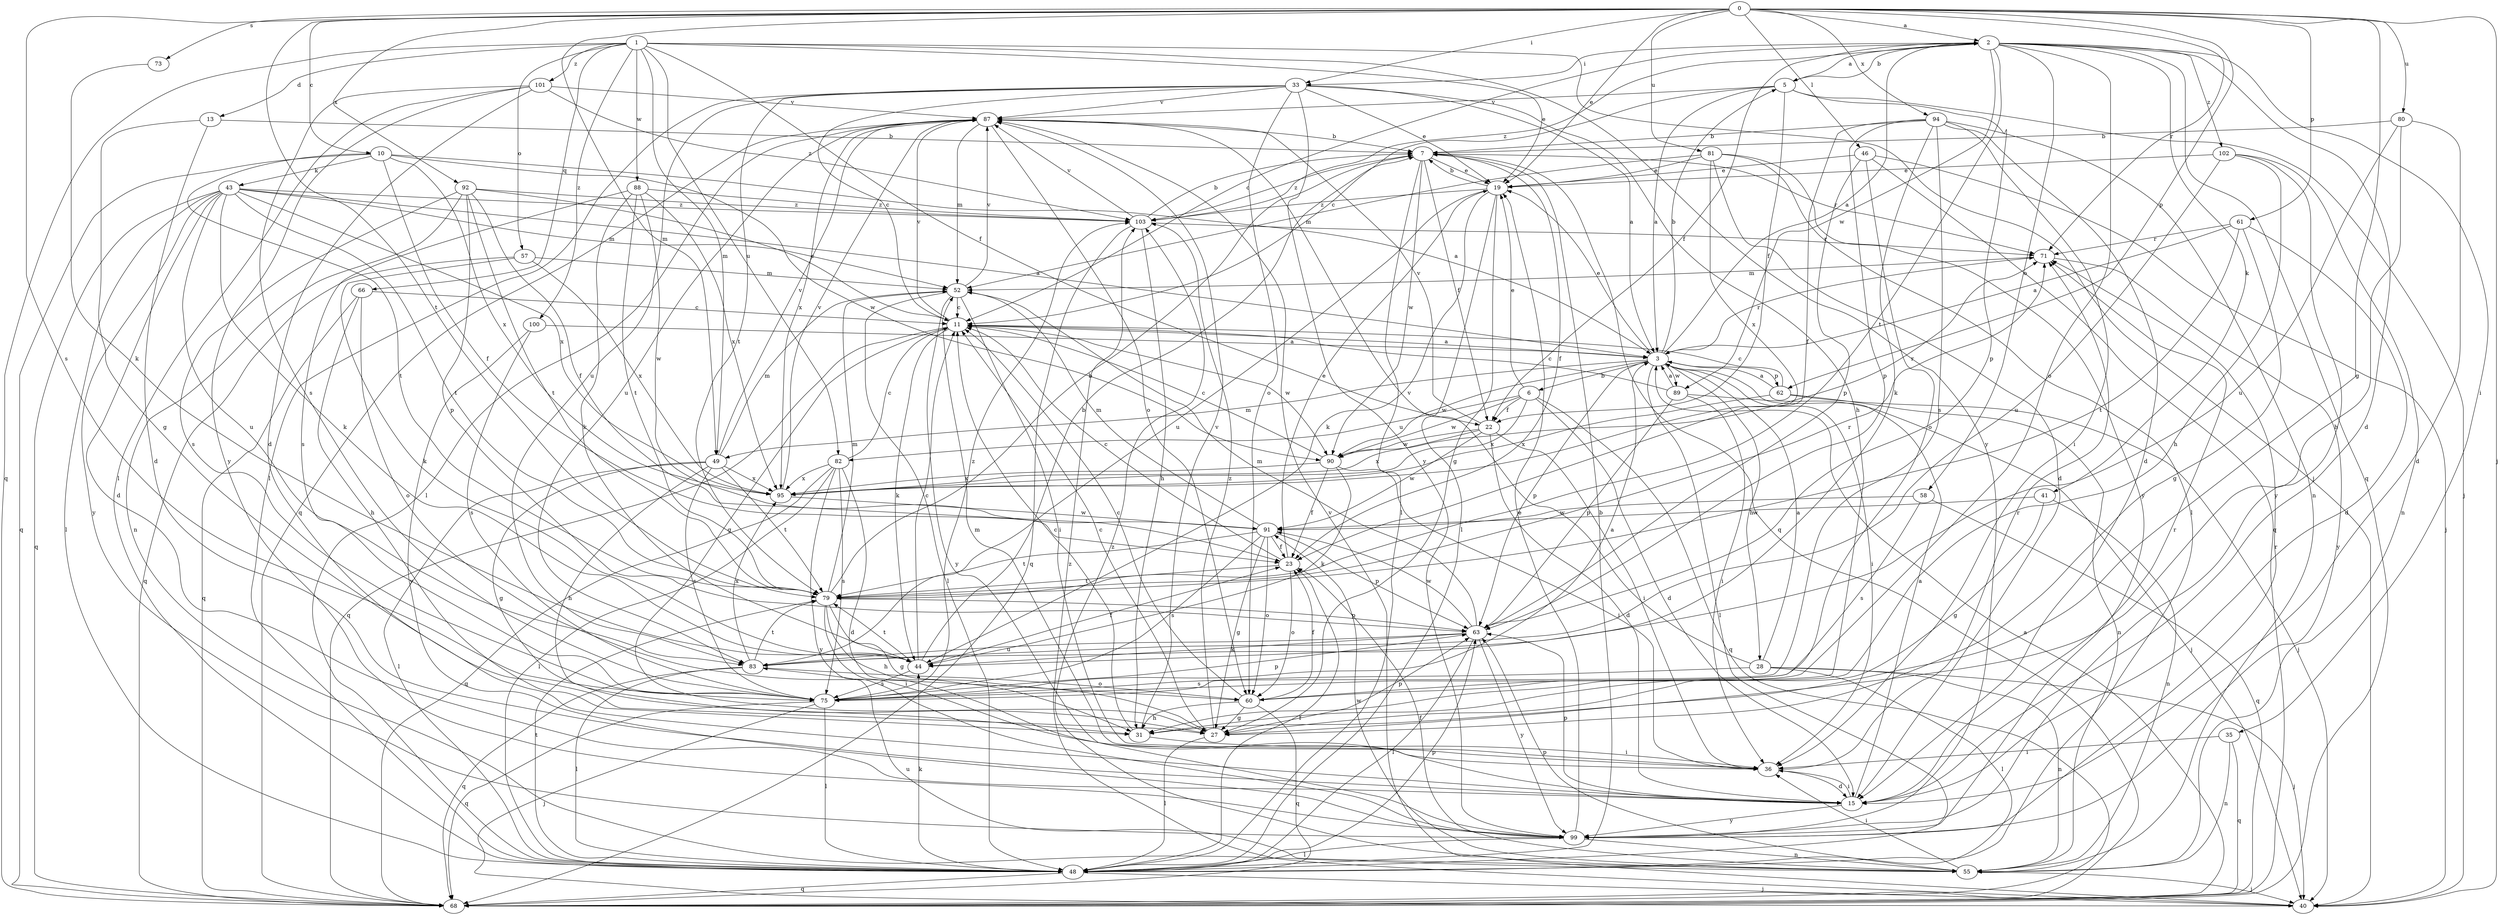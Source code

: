 strict digraph  {
0;
1;
2;
3;
5;
6;
7;
10;
11;
13;
15;
19;
22;
23;
27;
28;
31;
33;
35;
36;
40;
41;
43;
44;
46;
48;
49;
52;
55;
57;
58;
60;
61;
62;
63;
66;
68;
71;
73;
75;
79;
80;
81;
82;
83;
87;
88;
89;
90;
91;
92;
94;
95;
99;
100;
101;
102;
103;
0 -> 2  [label=a];
0 -> 10  [label=c];
0 -> 19  [label=e];
0 -> 27  [label=g];
0 -> 33  [label=i];
0 -> 40  [label=j];
0 -> 46  [label=l];
0 -> 49  [label=m];
0 -> 61  [label=p];
0 -> 62  [label=p];
0 -> 71  [label=r];
0 -> 73  [label=s];
0 -> 75  [label=s];
0 -> 79  [label=t];
0 -> 80  [label=u];
0 -> 81  [label=u];
0 -> 92  [label=x];
0 -> 94  [label=x];
1 -> 13  [label=d];
1 -> 19  [label=e];
1 -> 22  [label=f];
1 -> 40  [label=j];
1 -> 49  [label=m];
1 -> 57  [label=o];
1 -> 66  [label=q];
1 -> 68  [label=q];
1 -> 82  [label=u];
1 -> 88  [label=w];
1 -> 99  [label=y];
1 -> 100  [label=z];
1 -> 101  [label=z];
2 -> 5  [label=b];
2 -> 11  [label=c];
2 -> 15  [label=d];
2 -> 22  [label=f];
2 -> 33  [label=i];
2 -> 35  [label=i];
2 -> 41  [label=k];
2 -> 58  [label=o];
2 -> 60  [label=o];
2 -> 68  [label=q];
2 -> 79  [label=t];
2 -> 89  [label=w];
2 -> 102  [label=z];
2 -> 103  [label=z];
3 -> 2  [label=a];
3 -> 5  [label=b];
3 -> 6  [label=b];
3 -> 19  [label=e];
3 -> 28  [label=h];
3 -> 36  [label=i];
3 -> 48  [label=l];
3 -> 49  [label=m];
3 -> 62  [label=p];
3 -> 63  [label=p];
3 -> 71  [label=r];
3 -> 89  [label=w];
3 -> 90  [label=w];
5 -> 2  [label=a];
5 -> 3  [label=a];
5 -> 11  [label=c];
5 -> 22  [label=f];
5 -> 40  [label=j];
5 -> 63  [label=p];
5 -> 87  [label=v];
6 -> 15  [label=d];
6 -> 19  [label=e];
6 -> 22  [label=f];
6 -> 68  [label=q];
6 -> 82  [label=u];
6 -> 90  [label=w];
6 -> 95  [label=x];
7 -> 19  [label=e];
7 -> 22  [label=f];
7 -> 23  [label=f];
7 -> 48  [label=l];
7 -> 68  [label=q];
7 -> 71  [label=r];
7 -> 90  [label=w];
7 -> 103  [label=z];
10 -> 3  [label=a];
10 -> 23  [label=f];
10 -> 43  [label=k];
10 -> 68  [label=q];
10 -> 79  [label=t];
10 -> 90  [label=w];
10 -> 95  [label=x];
11 -> 3  [label=a];
11 -> 27  [label=g];
11 -> 44  [label=k];
11 -> 68  [label=q];
11 -> 87  [label=v];
11 -> 90  [label=w];
13 -> 7  [label=b];
13 -> 15  [label=d];
13 -> 27  [label=g];
15 -> 3  [label=a];
15 -> 36  [label=i];
15 -> 63  [label=p];
15 -> 71  [label=r];
15 -> 99  [label=y];
19 -> 7  [label=b];
19 -> 27  [label=g];
19 -> 44  [label=k];
19 -> 48  [label=l];
19 -> 83  [label=u];
19 -> 103  [label=z];
22 -> 15  [label=d];
22 -> 36  [label=i];
22 -> 87  [label=v];
22 -> 90  [label=w];
22 -> 91  [label=w];
22 -> 95  [label=x];
23 -> 11  [label=c];
23 -> 19  [label=e];
23 -> 60  [label=o];
23 -> 79  [label=t];
27 -> 11  [label=c];
27 -> 48  [label=l];
27 -> 63  [label=p];
27 -> 103  [label=z];
28 -> 3  [label=a];
28 -> 40  [label=j];
28 -> 48  [label=l];
28 -> 55  [label=n];
28 -> 75  [label=s];
28 -> 87  [label=v];
31 -> 11  [label=c];
31 -> 36  [label=i];
31 -> 87  [label=v];
33 -> 3  [label=a];
33 -> 11  [label=c];
33 -> 19  [label=e];
33 -> 31  [label=h];
33 -> 48  [label=l];
33 -> 60  [label=o];
33 -> 79  [label=t];
33 -> 83  [label=u];
33 -> 87  [label=v];
33 -> 99  [label=y];
35 -> 36  [label=i];
35 -> 55  [label=n];
35 -> 68  [label=q];
36 -> 15  [label=d];
36 -> 52  [label=m];
36 -> 71  [label=r];
40 -> 87  [label=v];
40 -> 103  [label=z];
41 -> 27  [label=g];
41 -> 55  [label=n];
41 -> 91  [label=w];
43 -> 3  [label=a];
43 -> 15  [label=d];
43 -> 44  [label=k];
43 -> 48  [label=l];
43 -> 52  [label=m];
43 -> 68  [label=q];
43 -> 79  [label=t];
43 -> 83  [label=u];
43 -> 95  [label=x];
43 -> 99  [label=y];
43 -> 103  [label=z];
44 -> 7  [label=b];
44 -> 11  [label=c];
44 -> 23  [label=f];
44 -> 75  [label=s];
44 -> 79  [label=t];
46 -> 19  [label=e];
46 -> 40  [label=j];
46 -> 60  [label=o];
46 -> 63  [label=p];
46 -> 68  [label=q];
48 -> 7  [label=b];
48 -> 23  [label=f];
48 -> 40  [label=j];
48 -> 44  [label=k];
48 -> 63  [label=p];
48 -> 68  [label=q];
48 -> 79  [label=t];
49 -> 27  [label=g];
49 -> 31  [label=h];
49 -> 48  [label=l];
49 -> 52  [label=m];
49 -> 75  [label=s];
49 -> 79  [label=t];
49 -> 87  [label=v];
49 -> 95  [label=x];
52 -> 11  [label=c];
52 -> 36  [label=i];
52 -> 48  [label=l];
52 -> 87  [label=v];
52 -> 99  [label=y];
55 -> 23  [label=f];
55 -> 36  [label=i];
55 -> 40  [label=j];
55 -> 63  [label=p];
55 -> 83  [label=u];
55 -> 91  [label=w];
55 -> 103  [label=z];
57 -> 44  [label=k];
57 -> 52  [label=m];
57 -> 68  [label=q];
57 -> 95  [label=x];
58 -> 68  [label=q];
58 -> 75  [label=s];
58 -> 91  [label=w];
60 -> 11  [label=c];
60 -> 23  [label=f];
60 -> 27  [label=g];
60 -> 31  [label=h];
60 -> 68  [label=q];
61 -> 3  [label=a];
61 -> 15  [label=d];
61 -> 27  [label=g];
61 -> 71  [label=r];
61 -> 79  [label=t];
62 -> 3  [label=a];
62 -> 11  [label=c];
62 -> 40  [label=j];
62 -> 55  [label=n];
62 -> 95  [label=x];
63 -> 44  [label=k];
63 -> 48  [label=l];
63 -> 52  [label=m];
63 -> 83  [label=u];
63 -> 91  [label=w];
63 -> 99  [label=y];
66 -> 11  [label=c];
66 -> 31  [label=h];
66 -> 60  [label=o];
66 -> 68  [label=q];
68 -> 3  [label=a];
71 -> 52  [label=m];
71 -> 99  [label=y];
73 -> 44  [label=k];
75 -> 3  [label=a];
75 -> 40  [label=j];
75 -> 48  [label=l];
75 -> 63  [label=p];
75 -> 68  [label=q];
75 -> 103  [label=z];
79 -> 7  [label=b];
79 -> 27  [label=g];
79 -> 31  [label=h];
79 -> 36  [label=i];
79 -> 52  [label=m];
79 -> 63  [label=p];
79 -> 71  [label=r];
80 -> 7  [label=b];
80 -> 15  [label=d];
80 -> 31  [label=h];
80 -> 83  [label=u];
81 -> 15  [label=d];
81 -> 19  [label=e];
81 -> 48  [label=l];
81 -> 52  [label=m];
81 -> 95  [label=x];
81 -> 99  [label=y];
82 -> 11  [label=c];
82 -> 15  [label=d];
82 -> 48  [label=l];
82 -> 68  [label=q];
82 -> 75  [label=s];
82 -> 95  [label=x];
82 -> 99  [label=y];
83 -> 48  [label=l];
83 -> 60  [label=o];
83 -> 68  [label=q];
83 -> 79  [label=t];
83 -> 95  [label=x];
87 -> 7  [label=b];
87 -> 48  [label=l];
87 -> 52  [label=m];
87 -> 60  [label=o];
87 -> 68  [label=q];
87 -> 83  [label=u];
87 -> 95  [label=x];
88 -> 44  [label=k];
88 -> 75  [label=s];
88 -> 79  [label=t];
88 -> 91  [label=w];
88 -> 95  [label=x];
88 -> 103  [label=z];
89 -> 3  [label=a];
89 -> 11  [label=c];
89 -> 36  [label=i];
89 -> 40  [label=j];
89 -> 63  [label=p];
90 -> 11  [label=c];
90 -> 23  [label=f];
90 -> 36  [label=i];
90 -> 44  [label=k];
90 -> 71  [label=r];
90 -> 95  [label=x];
91 -> 23  [label=f];
91 -> 27  [label=g];
91 -> 52  [label=m];
91 -> 60  [label=o];
91 -> 63  [label=p];
91 -> 75  [label=s];
91 -> 79  [label=t];
92 -> 11  [label=c];
92 -> 23  [label=f];
92 -> 55  [label=n];
92 -> 63  [label=p];
92 -> 75  [label=s];
92 -> 79  [label=t];
92 -> 103  [label=z];
94 -> 7  [label=b];
94 -> 15  [label=d];
94 -> 23  [label=f];
94 -> 36  [label=i];
94 -> 44  [label=k];
94 -> 55  [label=n];
94 -> 63  [label=p];
94 -> 75  [label=s];
95 -> 87  [label=v];
95 -> 91  [label=w];
99 -> 19  [label=e];
99 -> 48  [label=l];
99 -> 55  [label=n];
99 -> 71  [label=r];
100 -> 3  [label=a];
100 -> 75  [label=s];
100 -> 99  [label=y];
101 -> 15  [label=d];
101 -> 48  [label=l];
101 -> 75  [label=s];
101 -> 87  [label=v];
101 -> 99  [label=y];
101 -> 103  [label=z];
102 -> 19  [label=e];
102 -> 31  [label=h];
102 -> 55  [label=n];
102 -> 83  [label=u];
102 -> 99  [label=y];
103 -> 7  [label=b];
103 -> 31  [label=h];
103 -> 68  [label=q];
103 -> 71  [label=r];
103 -> 87  [label=v];
}
